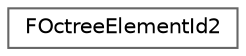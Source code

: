 digraph "Graphical Class Hierarchy"
{
 // INTERACTIVE_SVG=YES
 // LATEX_PDF_SIZE
  bgcolor="transparent";
  edge [fontname=Helvetica,fontsize=10,labelfontname=Helvetica,labelfontsize=10];
  node [fontname=Helvetica,fontsize=10,shape=box,height=0.2,width=0.4];
  rankdir="LR";
  Node0 [id="Node000000",label="FOctreeElementId2",height=0.2,width=0.4,color="grey40", fillcolor="white", style="filled",URL="$dd/d84/classFOctreeElementId2.html",tooltip="An identifier for an element in the octree."];
}
